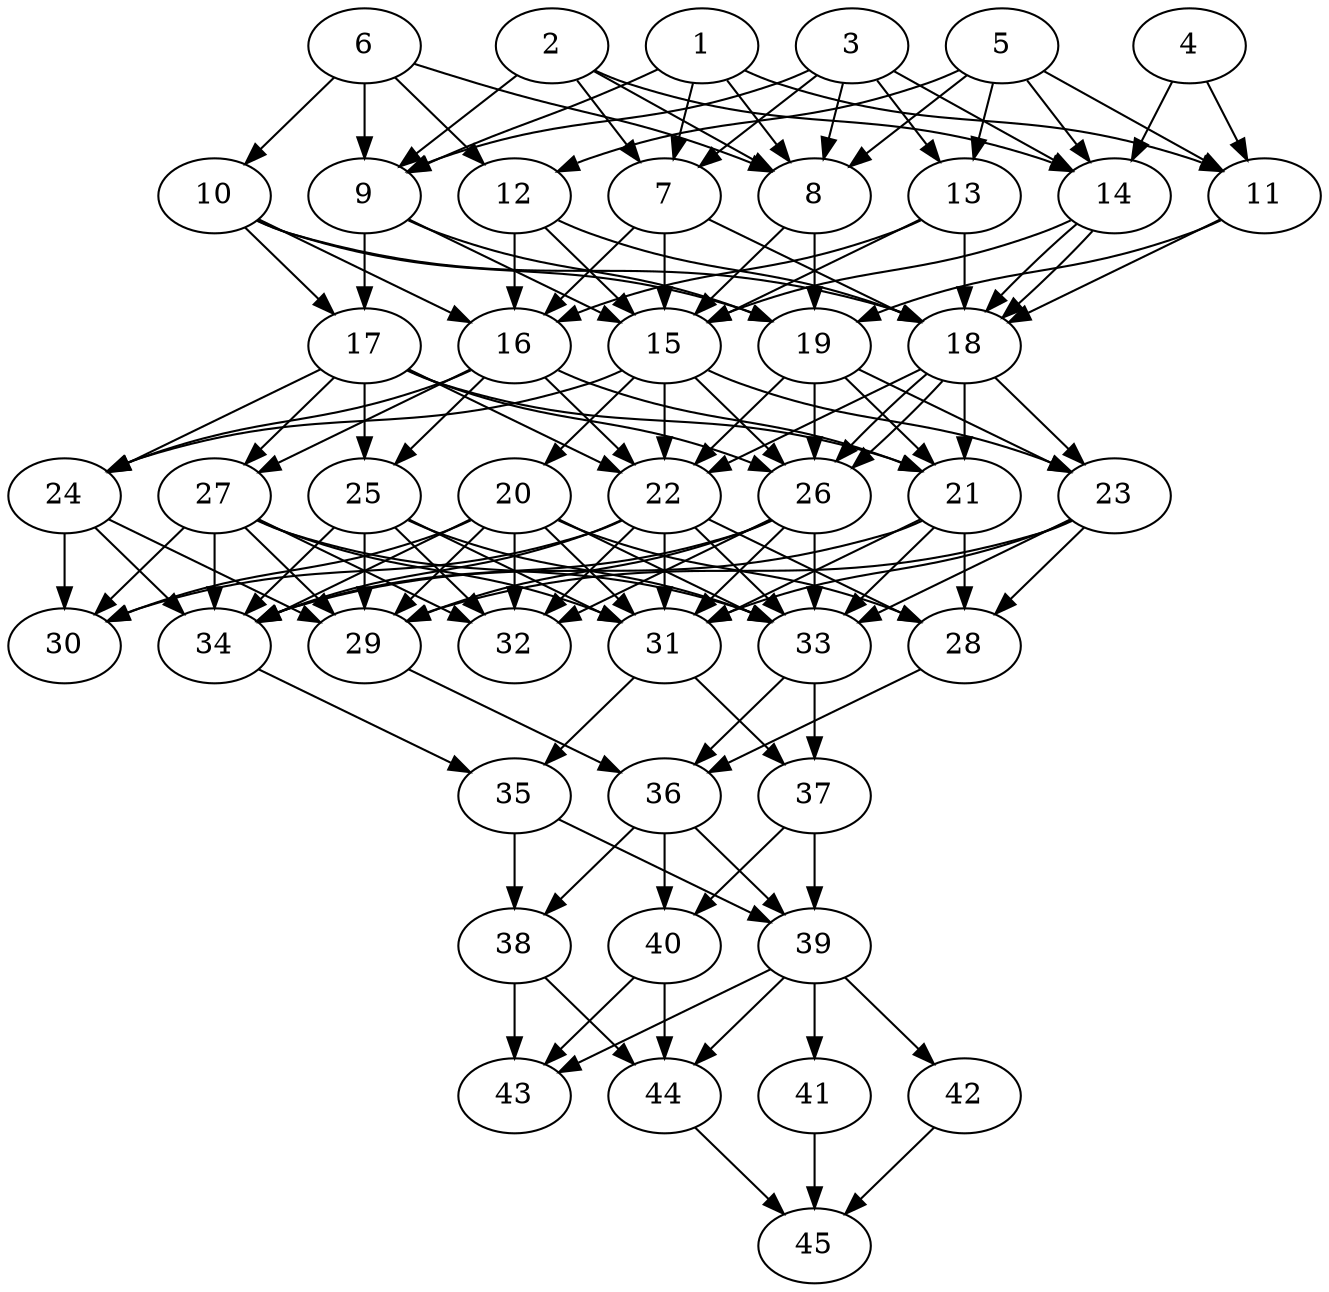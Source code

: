 // DAG automatically generated by daggen at Thu Oct  3 14:07:25 2019
// ./daggen --dot -n 45 --ccr 0.4 --fat 0.5 --regular 0.5 --density 0.9 --mindata 5242880 --maxdata 52428800 
digraph G {
  1 [size="15884800", alpha="0.13", expect_size="6353920"] 
  1 -> 7 [size ="6353920"]
  1 -> 8 [size ="6353920"]
  1 -> 9 [size ="6353920"]
  1 -> 11 [size ="6353920"]
  2 [size="74667520", alpha="0.18", expect_size="29867008"] 
  2 -> 7 [size ="29867008"]
  2 -> 8 [size ="29867008"]
  2 -> 9 [size ="29867008"]
  2 -> 14 [size ="29867008"]
  3 [size="31173120", alpha="0.04", expect_size="12469248"] 
  3 -> 7 [size ="12469248"]
  3 -> 8 [size ="12469248"]
  3 -> 9 [size ="12469248"]
  3 -> 13 [size ="12469248"]
  3 -> 14 [size ="12469248"]
  4 [size="78848000", alpha="0.09", expect_size="31539200"] 
  4 -> 11 [size ="31539200"]
  4 -> 14 [size ="31539200"]
  5 [size="82158080", alpha="0.14", expect_size="32863232"] 
  5 -> 8 [size ="32863232"]
  5 -> 11 [size ="32863232"]
  5 -> 12 [size ="32863232"]
  5 -> 13 [size ="32863232"]
  5 -> 14 [size ="32863232"]
  6 [size="109486080", alpha="0.20", expect_size="43794432"] 
  6 -> 8 [size ="43794432"]
  6 -> 9 [size ="43794432"]
  6 -> 10 [size ="43794432"]
  6 -> 12 [size ="43794432"]
  7 [size="103339520", alpha="0.05", expect_size="41335808"] 
  7 -> 15 [size ="41335808"]
  7 -> 16 [size ="41335808"]
  7 -> 18 [size ="41335808"]
  8 [size="84093440", alpha="0.04", expect_size="33637376"] 
  8 -> 15 [size ="33637376"]
  8 -> 19 [size ="33637376"]
  9 [size="24862720", alpha="0.01", expect_size="9945088"] 
  9 -> 15 [size ="9945088"]
  9 -> 17 [size ="9945088"]
  9 -> 19 [size ="9945088"]
  10 [size="37104640", alpha="0.06", expect_size="14841856"] 
  10 -> 16 [size ="14841856"]
  10 -> 17 [size ="14841856"]
  10 -> 18 [size ="14841856"]
  10 -> 19 [size ="14841856"]
  11 [size="104847360", alpha="0.04", expect_size="41938944"] 
  11 -> 18 [size ="41938944"]
  11 -> 19 [size ="41938944"]
  12 [size="60817920", alpha="0.09", expect_size="24327168"] 
  12 -> 15 [size ="24327168"]
  12 -> 16 [size ="24327168"]
  12 -> 18 [size ="24327168"]
  13 [size="51161600", alpha="0.11", expect_size="20464640"] 
  13 -> 15 [size ="20464640"]
  13 -> 16 [size ="20464640"]
  13 -> 18 [size ="20464640"]
  14 [size="75566080", alpha="0.12", expect_size="30226432"] 
  14 -> 15 [size ="30226432"]
  14 -> 18 [size ="30226432"]
  14 -> 18 [size ="30226432"]
  15 [size="129697280", alpha="0.03", expect_size="51878912"] 
  15 -> 20 [size ="51878912"]
  15 -> 22 [size ="51878912"]
  15 -> 23 [size ="51878912"]
  15 -> 24 [size ="51878912"]
  15 -> 26 [size ="51878912"]
  16 [size="91934720", alpha="0.10", expect_size="36773888"] 
  16 -> 21 [size ="36773888"]
  16 -> 22 [size ="36773888"]
  16 -> 24 [size ="36773888"]
  16 -> 25 [size ="36773888"]
  16 -> 27 [size ="36773888"]
  17 [size="90478080", alpha="0.15", expect_size="36191232"] 
  17 -> 21 [size ="36191232"]
  17 -> 22 [size ="36191232"]
  17 -> 24 [size ="36191232"]
  17 -> 25 [size ="36191232"]
  17 -> 26 [size ="36191232"]
  17 -> 27 [size ="36191232"]
  18 [size="119628800", alpha="0.13", expect_size="47851520"] 
  18 -> 21 [size ="47851520"]
  18 -> 22 [size ="47851520"]
  18 -> 23 [size ="47851520"]
  18 -> 26 [size ="47851520"]
  18 -> 26 [size ="47851520"]
  19 [size="27038720", alpha="0.08", expect_size="10815488"] 
  19 -> 21 [size ="10815488"]
  19 -> 22 [size ="10815488"]
  19 -> 23 [size ="10815488"]
  19 -> 26 [size ="10815488"]
  20 [size="30714880", alpha="0.04", expect_size="12285952"] 
  20 -> 28 [size ="12285952"]
  20 -> 29 [size ="12285952"]
  20 -> 30 [size ="12285952"]
  20 -> 31 [size ="12285952"]
  20 -> 32 [size ="12285952"]
  20 -> 33 [size ="12285952"]
  20 -> 34 [size ="12285952"]
  21 [size="67440640", alpha="0.00", expect_size="26976256"] 
  21 -> 28 [size ="26976256"]
  21 -> 31 [size ="26976256"]
  21 -> 33 [size ="26976256"]
  21 -> 34 [size ="26976256"]
  22 [size="88089600", alpha="0.07", expect_size="35235840"] 
  22 -> 28 [size ="35235840"]
  22 -> 30 [size ="35235840"]
  22 -> 31 [size ="35235840"]
  22 -> 32 [size ="35235840"]
  22 -> 33 [size ="35235840"]
  22 -> 34 [size ="35235840"]
  23 [size="23690240", alpha="0.17", expect_size="9476096"] 
  23 -> 28 [size ="9476096"]
  23 -> 29 [size ="9476096"]
  23 -> 31 [size ="9476096"]
  23 -> 33 [size ="9476096"]
  24 [size="87992320", alpha="0.18", expect_size="35196928"] 
  24 -> 29 [size ="35196928"]
  24 -> 30 [size ="35196928"]
  24 -> 34 [size ="35196928"]
  25 [size="39838720", alpha="0.11", expect_size="15935488"] 
  25 -> 29 [size ="15935488"]
  25 -> 31 [size ="15935488"]
  25 -> 32 [size ="15935488"]
  25 -> 33 [size ="15935488"]
  25 -> 34 [size ="15935488"]
  26 [size="59944960", alpha="0.01", expect_size="23977984"] 
  26 -> 29 [size ="23977984"]
  26 -> 31 [size ="23977984"]
  26 -> 32 [size ="23977984"]
  26 -> 33 [size ="23977984"]
  26 -> 34 [size ="23977984"]
  27 [size="119257600", alpha="0.05", expect_size="47703040"] 
  27 -> 29 [size ="47703040"]
  27 -> 30 [size ="47703040"]
  27 -> 31 [size ="47703040"]
  27 -> 32 [size ="47703040"]
  27 -> 33 [size ="47703040"]
  27 -> 34 [size ="47703040"]
  28 [size="91816960", alpha="0.02", expect_size="36726784"] 
  28 -> 36 [size ="36726784"]
  29 [size="50723840", alpha="0.00", expect_size="20289536"] 
  29 -> 36 [size ="20289536"]
  30 [size="95772160", alpha="0.03", expect_size="38308864"] 
  31 [size="117624320", alpha="0.01", expect_size="47049728"] 
  31 -> 35 [size ="47049728"]
  31 -> 37 [size ="47049728"]
  32 [size="119050240", alpha="0.07", expect_size="47620096"] 
  33 [size="43653120", alpha="0.00", expect_size="17461248"] 
  33 -> 36 [size ="17461248"]
  33 -> 37 [size ="17461248"]
  34 [size="27461120", alpha="0.03", expect_size="10984448"] 
  34 -> 35 [size ="10984448"]
  35 [size="18252800", alpha="0.06", expect_size="7301120"] 
  35 -> 38 [size ="7301120"]
  35 -> 39 [size ="7301120"]
  36 [size="85079040", alpha="0.03", expect_size="34031616"] 
  36 -> 38 [size ="34031616"]
  36 -> 39 [size ="34031616"]
  36 -> 40 [size ="34031616"]
  37 [size="88389120", alpha="0.12", expect_size="35355648"] 
  37 -> 39 [size ="35355648"]
  37 -> 40 [size ="35355648"]
  38 [size="118420480", alpha="0.00", expect_size="47368192"] 
  38 -> 43 [size ="47368192"]
  38 -> 44 [size ="47368192"]
  39 [size="128197120", alpha="0.10", expect_size="51278848"] 
  39 -> 41 [size ="51278848"]
  39 -> 42 [size ="51278848"]
  39 -> 43 [size ="51278848"]
  39 -> 44 [size ="51278848"]
  40 [size="129474560", alpha="0.03", expect_size="51789824"] 
  40 -> 43 [size ="51789824"]
  40 -> 44 [size ="51789824"]
  41 [size="28285440", alpha="0.05", expect_size="11314176"] 
  41 -> 45 [size ="11314176"]
  42 [size="34339840", alpha="0.00", expect_size="13735936"] 
  42 -> 45 [size ="13735936"]
  43 [size="77383680", alpha="0.17", expect_size="30953472"] 
  44 [size="77504000", alpha="0.06", expect_size="31001600"] 
  44 -> 45 [size ="31001600"]
  45 [size="97164800", alpha="0.00", expect_size="38865920"] 
}
